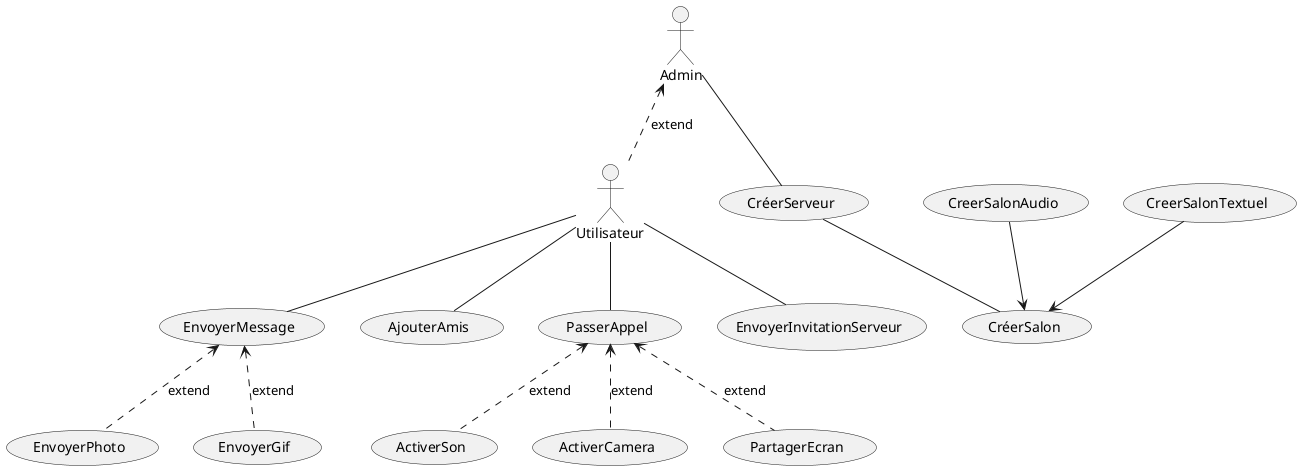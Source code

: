 @startuml

actor Utilisateur
usecase EnvoyerMessage
usecase EnvoyerPhoto
usecase EnvoyerGif
usecase AjouterAmis
usecase PasserAppel
usecase ActiverSon
usecase ActiverCamera
usecase PartagerEcran
usecase EnvoyerInvitationServeur

actor Admin
usecase CréerServeur
usecase CréerSalon
usecase CreerSalonAudio
usecase CreerSalonTextuel

Utilisateur -- EnvoyerMessage
EnvoyerMessage <.. EnvoyerPhoto : extend
EnvoyerMessage <.. EnvoyerGif : extend

Utilisateur -- AjouterAmis
Utilisateur -- PasserAppel
PasserAppel <.. ActiverCamera : extend
PasserAppel <.. ActiverSon : extend
PasserAppel <.. PartagerEcran : extend

Admin -- CréerServeur
Admin <.. Utilisateur : extend
CréerServeur -- CréerSalon
Utilisateur -- EnvoyerInvitationServeur

CreerSalonAudio --> CréerSalon
CreerSalonTextuel --> CréerSalon

@enduml
